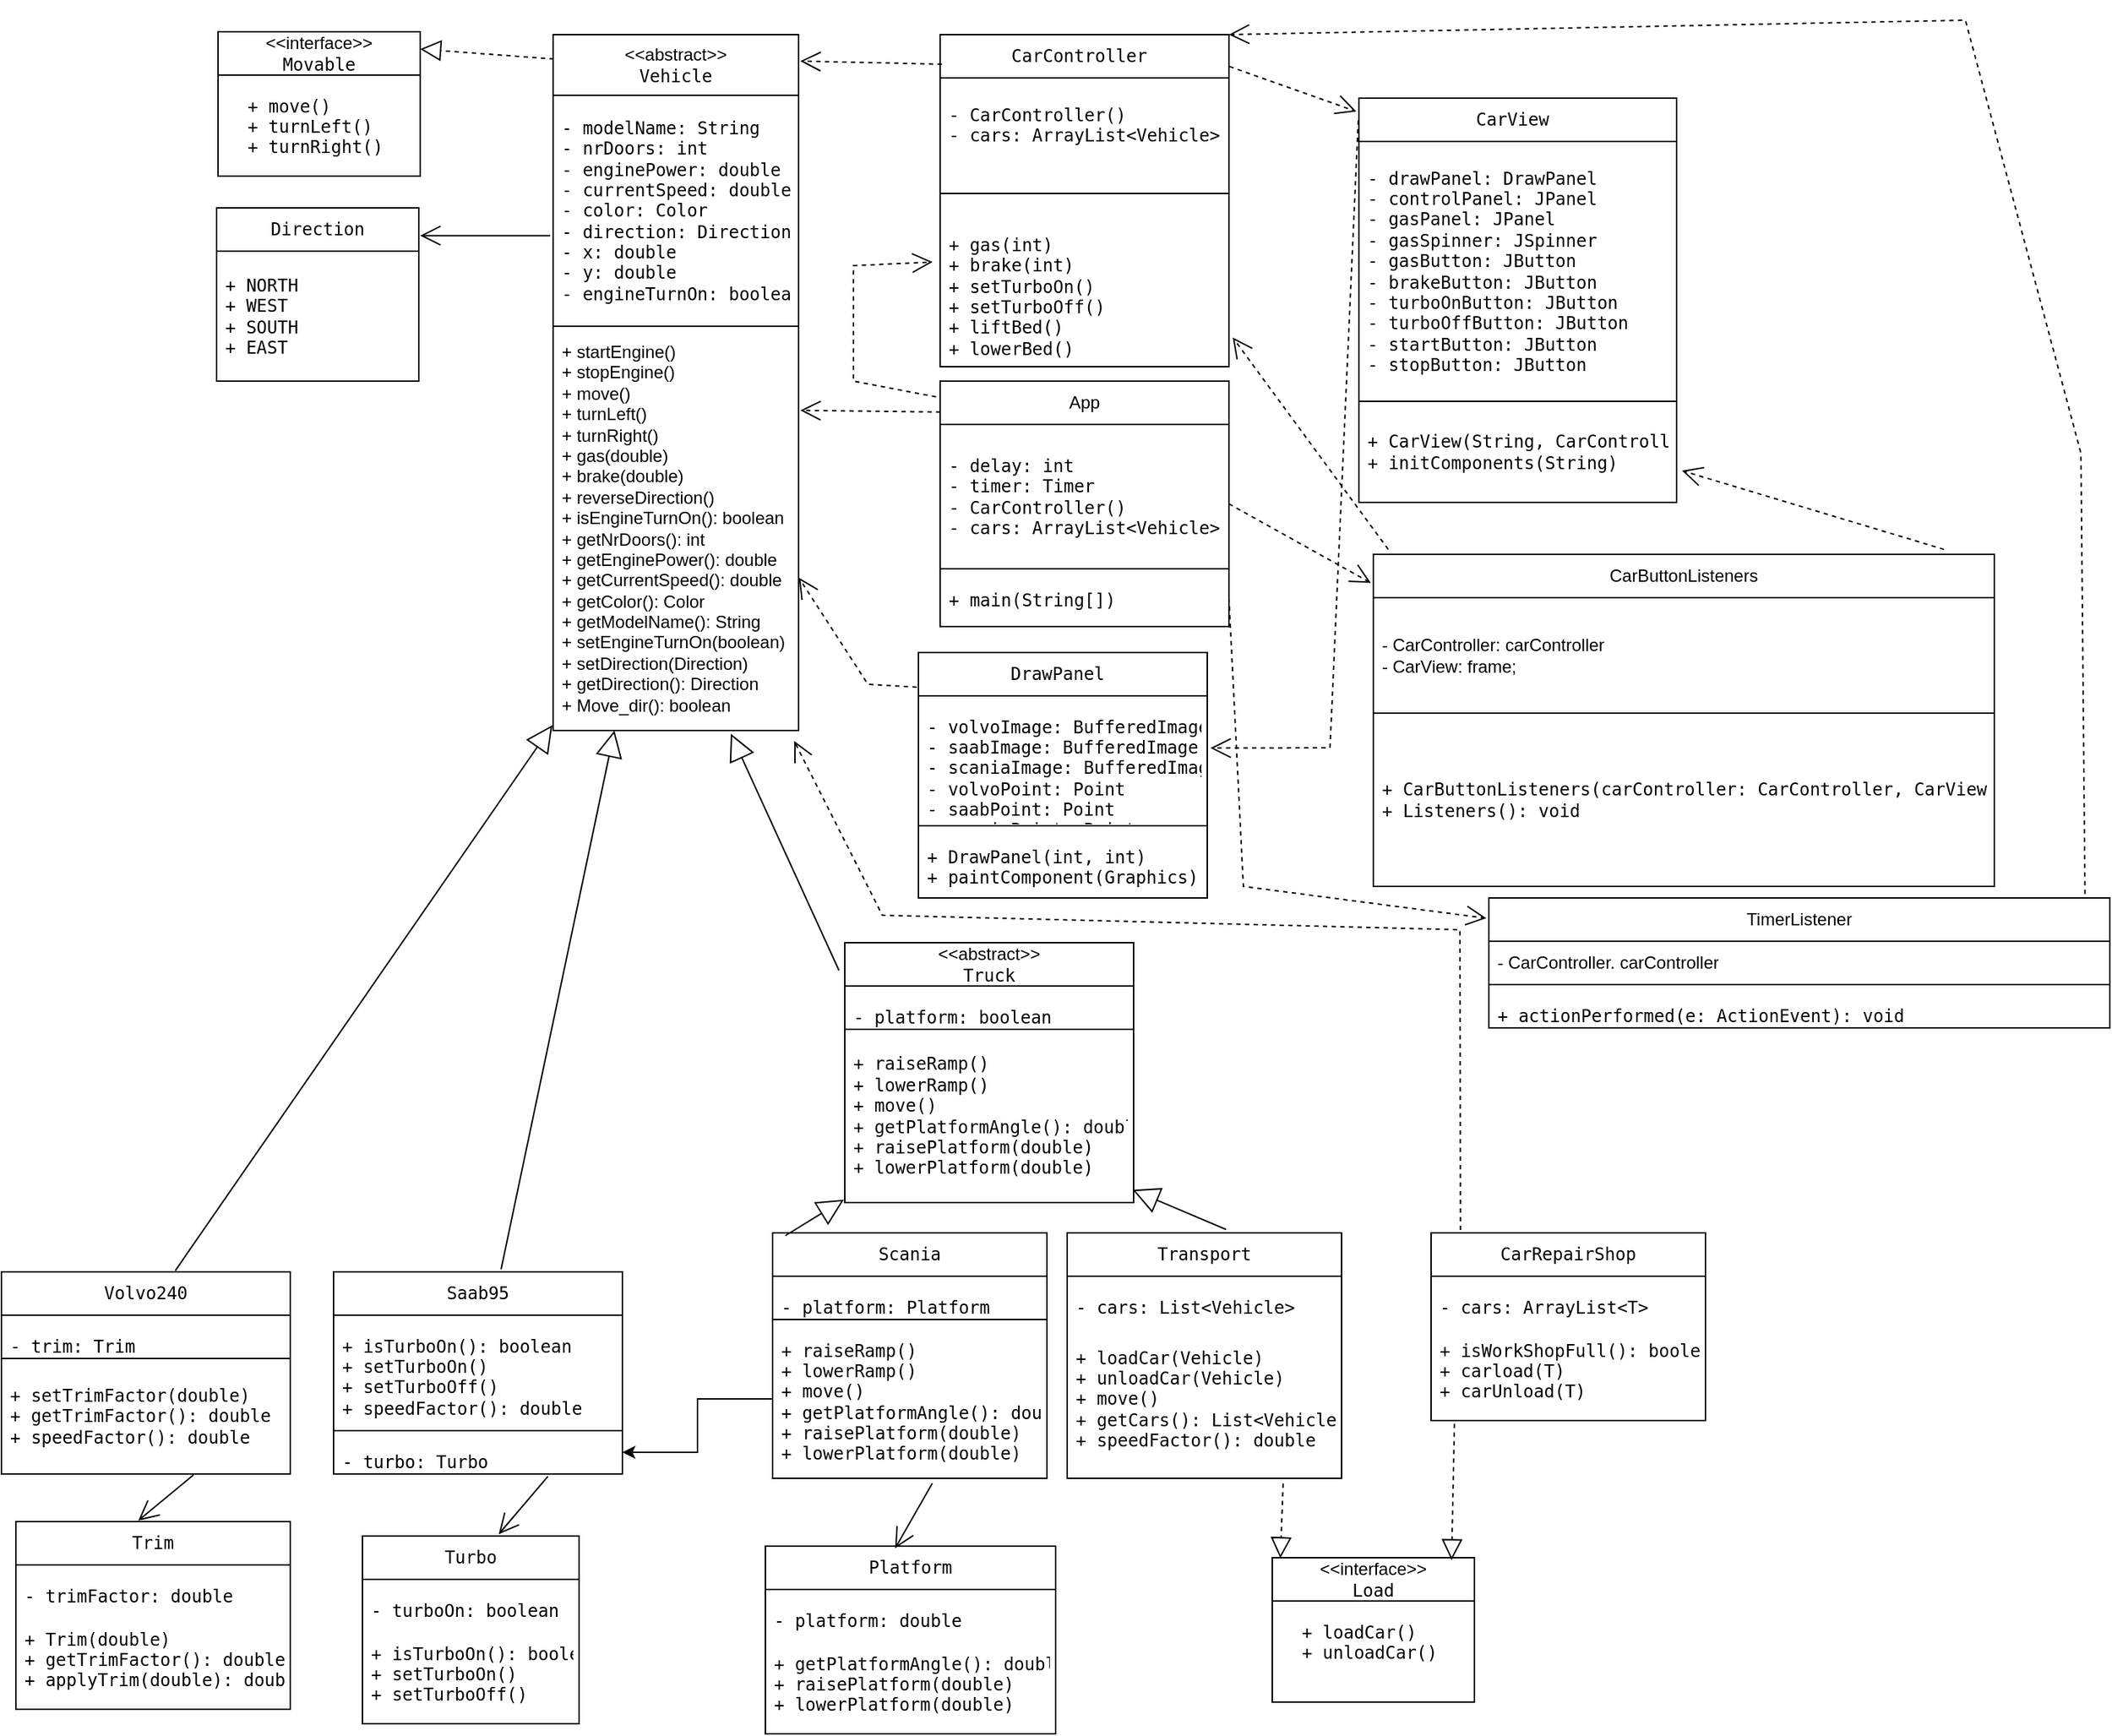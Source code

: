 <mxfile version="23.1.5" type="device">
  <diagram name="Sida-1" id="lHEdYLjpcu-sJbACgKZ6">
    <mxGraphModel dx="1822" dy="1674" grid="1" gridSize="10" guides="1" tooltips="1" connect="1" arrows="1" fold="1" page="1" pageScale="1" pageWidth="827" pageHeight="1169" math="0" shadow="0">
      <root>
        <mxCell id="0" />
        <mxCell id="1" parent="0" />
        <mxCell id="JJCAzruuCwtWmr6zrNoz-1" value="&amp;lt;&amp;lt;interface&amp;gt;&amp;gt;&lt;br&gt;&lt;code&gt;Movable&lt;/code&gt;" style="swimlane;fontStyle=0;childLayout=stackLayout;horizontal=1;startSize=30;horizontalStack=0;resizeParent=1;resizeParentMax=0;resizeLast=0;collapsible=1;marginBottom=0;whiteSpace=wrap;html=1;" parent="1" vertex="1">
          <mxGeometry x="30" y="18" width="140" height="100" as="geometry" />
        </mxCell>
        <mxCell id="JJCAzruuCwtWmr6zrNoz-2" value="&lt;pre&gt;&lt;code class=&quot;code-container&quot; role=&quot;text&quot;&gt;  + move()&lt;br/&gt;  + turnLeft()&lt;br/&gt;  + turnRight()&lt;/code&gt;&lt;/pre&gt;" style="text;strokeColor=none;fillColor=none;align=left;verticalAlign=middle;spacingLeft=4;spacingRight=4;overflow=hidden;points=[[0,0.5],[1,0.5]];portConstraint=eastwest;rotatable=0;whiteSpace=wrap;html=1;" parent="JJCAzruuCwtWmr6zrNoz-1" vertex="1">
          <mxGeometry y="30" width="140" height="70" as="geometry" />
        </mxCell>
        <mxCell id="JJCAzruuCwtWmr6zrNoz-3" value="&lt;code&gt;Direction&lt;/code&gt;" style="swimlane;fontStyle=0;childLayout=stackLayout;horizontal=1;startSize=30;horizontalStack=0;resizeParent=1;resizeParentMax=0;resizeLast=0;collapsible=1;marginBottom=0;whiteSpace=wrap;html=1;" parent="1" vertex="1">
          <mxGeometry x="29" y="140" width="140" height="120" as="geometry" />
        </mxCell>
        <mxCell id="JJCAzruuCwtWmr6zrNoz-4" value="&lt;pre&gt;&lt;code class=&quot;code-container&quot; role=&quot;text&quot;&gt;+ NORTH&lt;br/&gt;+ WEST&lt;br/&gt;+ SOUTH&lt;br/&gt;+ EAST&lt;/code&gt;&lt;/pre&gt;" style="text;strokeColor=none;fillColor=none;align=left;verticalAlign=middle;spacingLeft=4;spacingRight=4;overflow=hidden;points=[[0,0.5],[1,0.5]];portConstraint=eastwest;rotatable=0;whiteSpace=wrap;html=1;" parent="JJCAzruuCwtWmr6zrNoz-3" vertex="1">
          <mxGeometry y="30" width="140" height="90" as="geometry" />
        </mxCell>
        <mxCell id="JJCAzruuCwtWmr6zrNoz-5" value="&lt;br&gt;&lt;br&gt;&amp;lt;&amp;lt;abstract&amp;gt;&amp;gt;&lt;br&gt;&lt;code&gt;Vehicle&lt;br&gt;&lt;br&gt;&lt;br&gt;&lt;/code&gt;" style="swimlane;fontStyle=0;childLayout=stackLayout;horizontal=1;startSize=42;horizontalStack=0;resizeParent=1;resizeParentMax=0;resizeLast=0;collapsible=1;marginBottom=0;whiteSpace=wrap;html=1;" parent="1" vertex="1">
          <mxGeometry x="262" y="20" width="170" height="482" as="geometry" />
        </mxCell>
        <mxCell id="JJCAzruuCwtWmr6zrNoz-6" value="&lt;pre&gt;&lt;code class=&quot;code-container no-decoration-radius&quot; role=&quot;text&quot;&gt;- modelName: String&lt;br&gt;- nrDoors: int&lt;br&gt;- enginePower: double&lt;br&gt;- currentSpeed: double&lt;br&gt;- color: Color&lt;br&gt;- direction: Direction&lt;br&gt;- x: double&lt;br&gt;- y: double&lt;br&gt;- engineTurnOn: boolean&lt;/code&gt;&lt;/pre&gt;" style="text;strokeColor=default;fillColor=none;align=left;verticalAlign=middle;spacingLeft=4;spacingRight=4;overflow=hidden;points=[[0,0.5],[1,0.5]];portConstraint=eastwest;rotatable=0;whiteSpace=wrap;html=1;glass=0;rounded=0;" parent="JJCAzruuCwtWmr6zrNoz-5" vertex="1">
          <mxGeometry y="42" width="170" height="160" as="geometry" />
        </mxCell>
        <mxCell id="JJCAzruuCwtWmr6zrNoz-7" value="+ startEngine()&lt;br&gt;+ stopEngine()&lt;br&gt;+ move()&lt;br&gt;+ turnLeft()&lt;br&gt;+ turnRight()&lt;br&gt;+ gas(double)&lt;br&gt;+ brake(double)&lt;br&gt;+ reverseDirection()&lt;br&gt;+ isEngineTurnOn(): boolean&lt;br&gt;+ getNrDoors(): int&lt;br&gt;+ getEnginePower(): double&lt;br&gt;+ getCurrentSpeed(): double&lt;br&gt;+ getColor(): Color&lt;br&gt;+ getModelName(): String&lt;br&gt;+ setEngineTurnOn(boolean)&lt;br&gt;+ setDirection(Direction)&lt;br&gt;+ getDirection(): Direction&lt;br&gt;+ Move_dir(): boolean" style="text;strokeColor=none;fillColor=none;align=left;verticalAlign=middle;spacingLeft=4;spacingRight=4;overflow=hidden;points=[[0,0.5],[1,0.5]];portConstraint=eastwest;rotatable=0;whiteSpace=wrap;html=1;" parent="JJCAzruuCwtWmr6zrNoz-5" vertex="1">
          <mxGeometry y="202" width="170" height="280" as="geometry" />
        </mxCell>
        <mxCell id="JJCAzruuCwtWmr6zrNoz-10" value="&amp;lt;&amp;lt;abstract&amp;gt;&amp;gt;&lt;br&gt;&lt;code&gt;Truck&lt;/code&gt;" style="swimlane;fontStyle=0;childLayout=stackLayout;horizontal=1;startSize=30;horizontalStack=0;resizeParent=1;resizeParentMax=0;resizeLast=0;collapsible=1;marginBottom=0;whiteSpace=wrap;html=1;" parent="1" vertex="1">
          <mxGeometry x="464" y="649" width="200" height="180" as="geometry" />
        </mxCell>
        <mxCell id="JJCAzruuCwtWmr6zrNoz-11" value="&lt;pre&gt;&lt;code class=&quot;code-container no-decoration-radius&quot; role=&quot;text&quot;&gt;- platform: boolean&lt;/code&gt;&lt;/pre&gt;" style="text;strokeColor=default;fillColor=none;align=left;verticalAlign=middle;spacingLeft=4;spacingRight=4;overflow=hidden;points=[[0,0.5],[1,0.5]];portConstraint=eastwest;rotatable=0;whiteSpace=wrap;html=1;" parent="JJCAzruuCwtWmr6zrNoz-10" vertex="1">
          <mxGeometry y="30" width="200" height="30" as="geometry" />
        </mxCell>
        <mxCell id="JJCAzruuCwtWmr6zrNoz-12" value="&lt;pre&gt;&lt;code class=&quot;code-container no-decoration-radius&quot; role=&quot;text&quot;&gt;+ raiseRamp()&lt;br&gt;+ lowerRamp()&lt;br&gt;+ move()&lt;br&gt;+ getPlatformAngle(): double&lt;br&gt;+ raisePlatform(double)&lt;br&gt;+ lowerPlatform(double)&lt;/code&gt;&lt;/pre&gt;" style="text;strokeColor=none;fillColor=none;align=left;verticalAlign=middle;spacingLeft=4;spacingRight=4;overflow=hidden;points=[[0,0.5],[1,0.5]];portConstraint=eastwest;rotatable=0;whiteSpace=wrap;html=1;" parent="JJCAzruuCwtWmr6zrNoz-10" vertex="1">
          <mxGeometry y="60" width="200" height="120" as="geometry" />
        </mxCell>
        <mxCell id="JJCAzruuCwtWmr6zrNoz-15" value="&lt;code&gt;Saab95&lt;/code&gt;" style="swimlane;fontStyle=0;childLayout=stackLayout;horizontal=1;startSize=30;horizontalStack=0;resizeParent=1;resizeParentMax=0;resizeLast=0;collapsible=1;marginBottom=0;whiteSpace=wrap;html=1;" parent="1" vertex="1">
          <mxGeometry x="110" y="877" width="200" height="140" as="geometry" />
        </mxCell>
        <mxCell id="JJCAzruuCwtWmr6zrNoz-16" value="&lt;pre&gt;&lt;code class=&quot;code-container no-decoration-radius&quot; role=&quot;text&quot;&gt;+ isTurboOn(): boolean&lt;br&gt;+ setTurboOn()&lt;br/&gt;+ setTurboOff()&lt;br/&gt;+ speedFactor(): double&lt;/code&gt;&lt;/pre&gt;" style="text;strokeColor=none;fillColor=none;align=left;verticalAlign=middle;spacingLeft=4;spacingRight=4;overflow=hidden;points=[[0,0.5],[1,0.5]];portConstraint=eastwest;rotatable=0;whiteSpace=wrap;html=1;" parent="JJCAzruuCwtWmr6zrNoz-15" vertex="1">
          <mxGeometry y="30" width="200" height="80" as="geometry" />
        </mxCell>
        <mxCell id="JJCAzruuCwtWmr6zrNoz-17" value="&lt;pre&gt;&lt;code class=&quot;code-container no-decoration-radius&quot; role=&quot;text&quot;&gt;- turbo: Turbo&lt;/code&gt;&lt;/pre&gt;" style="text;strokeColor=default;fillColor=none;align=left;verticalAlign=middle;spacingLeft=4;spacingRight=4;overflow=hidden;points=[[0,0.5],[1,0.5]];portConstraint=eastwest;rotatable=0;whiteSpace=wrap;html=1;" parent="JJCAzruuCwtWmr6zrNoz-15" vertex="1">
          <mxGeometry y="110" width="200" height="30" as="geometry" />
        </mxCell>
        <mxCell id="JJCAzruuCwtWmr6zrNoz-18" value="&lt;code&gt;Volvo240&lt;/code&gt;" style="swimlane;fontStyle=0;childLayout=stackLayout;horizontal=1;startSize=30;horizontalStack=0;resizeParent=1;resizeParentMax=0;resizeLast=0;collapsible=1;marginBottom=0;whiteSpace=wrap;html=1;" parent="1" vertex="1">
          <mxGeometry x="-120" y="877" width="200" height="140" as="geometry" />
        </mxCell>
        <mxCell id="JJCAzruuCwtWmr6zrNoz-19" value="&lt;pre&gt;&lt;code class=&quot;code-container no-decoration-radius&quot; role=&quot;text&quot;&gt;- trim: Trim&lt;/code&gt;&lt;/pre&gt;" style="text;strokeColor=default;fillColor=none;align=left;verticalAlign=middle;spacingLeft=4;spacingRight=4;overflow=hidden;points=[[0,0.5],[1,0.5]];portConstraint=eastwest;rotatable=0;whiteSpace=wrap;html=1;" parent="JJCAzruuCwtWmr6zrNoz-18" vertex="1">
          <mxGeometry y="30" width="200" height="30" as="geometry" />
        </mxCell>
        <mxCell id="JJCAzruuCwtWmr6zrNoz-20" value="&lt;pre&gt;&lt;code class=&quot;code-container no-decoration-radius&quot; role=&quot;text&quot;&gt;+ setTrimFactor(double)&lt;br&gt;+ getTrimFactor(): double&lt;br&gt;+ speedFactor(): double&lt;/code&gt;&lt;/pre&gt;" style="text;strokeColor=none;fillColor=none;align=left;verticalAlign=middle;spacingLeft=4;spacingRight=4;overflow=hidden;points=[[0,0.5],[1,0.5]];portConstraint=eastwest;rotatable=0;whiteSpace=wrap;html=1;" parent="JJCAzruuCwtWmr6zrNoz-18" vertex="1">
          <mxGeometry y="60" width="200" height="80" as="geometry" />
        </mxCell>
        <mxCell id="JJCAzruuCwtWmr6zrNoz-21" value="&lt;code&gt;Turbo&lt;/code&gt;" style="swimlane;fontStyle=0;childLayout=stackLayout;horizontal=1;startSize=30;horizontalStack=0;resizeParent=1;resizeParentMax=0;resizeLast=0;collapsible=1;marginBottom=0;whiteSpace=wrap;html=1;" parent="1" vertex="1">
          <mxGeometry x="130" y="1060" width="150" height="130" as="geometry" />
        </mxCell>
        <mxCell id="JJCAzruuCwtWmr6zrNoz-22" value="&lt;pre&gt;&lt;code class=&quot;code-container&quot; role=&quot;text&quot;&gt;- turboOn: boolean&lt;/code&gt;&lt;/pre&gt;" style="text;strokeColor=none;fillColor=none;align=left;verticalAlign=middle;spacingLeft=4;spacingRight=4;overflow=hidden;points=[[0,0.5],[1,0.5]];portConstraint=eastwest;rotatable=0;whiteSpace=wrap;html=1;" parent="JJCAzruuCwtWmr6zrNoz-21" vertex="1">
          <mxGeometry y="30" width="150" height="30" as="geometry" />
        </mxCell>
        <mxCell id="JJCAzruuCwtWmr6zrNoz-23" value="&lt;pre&gt;&lt;code class=&quot;code-container&quot; role=&quot;text&quot;&gt;+ isTurboOn(): boolean&lt;br/&gt;+ setTurboOn()&lt;br/&gt;+ setTurboOff()&lt;/code&gt;&lt;/pre&gt;" style="text;strokeColor=none;fillColor=none;align=left;verticalAlign=middle;spacingLeft=4;spacingRight=4;overflow=hidden;points=[[0,0.5],[1,0.5]];portConstraint=eastwest;rotatable=0;whiteSpace=wrap;html=1;" parent="JJCAzruuCwtWmr6zrNoz-21" vertex="1">
          <mxGeometry y="60" width="150" height="70" as="geometry" />
        </mxCell>
        <mxCell id="JJCAzruuCwtWmr6zrNoz-24" value="&lt;code&gt;Trim&lt;br&gt;&lt;/code&gt;" style="swimlane;fontStyle=0;childLayout=stackLayout;horizontal=1;startSize=30;horizontalStack=0;resizeParent=1;resizeParentMax=0;resizeLast=0;collapsible=1;marginBottom=0;whiteSpace=wrap;html=1;" parent="1" vertex="1">
          <mxGeometry x="-110" y="1050" width="190" height="130" as="geometry" />
        </mxCell>
        <mxCell id="JJCAzruuCwtWmr6zrNoz-25" value="&lt;pre&gt;&lt;code class=&quot;code-container&quot; role=&quot;text&quot;&gt;- trimFactor: double&lt;/code&gt;&lt;/pre&gt;" style="text;strokeColor=none;fillColor=none;align=left;verticalAlign=middle;spacingLeft=4;spacingRight=4;overflow=hidden;points=[[0,0.5],[1,0.5]];portConstraint=eastwest;rotatable=0;whiteSpace=wrap;html=1;" parent="JJCAzruuCwtWmr6zrNoz-24" vertex="1">
          <mxGeometry y="30" width="190" height="30" as="geometry" />
        </mxCell>
        <mxCell id="JJCAzruuCwtWmr6zrNoz-26" value="&lt;pre&gt;&lt;code class=&quot;code-container&quot; role=&quot;text&quot;&gt;+ Trim(double)&lt;br&gt;+ getTrimFactor(): double&lt;br&gt;+ applyTrim(double): double&lt;/code&gt;&lt;/pre&gt;" style="text;strokeColor=none;fillColor=none;align=left;verticalAlign=middle;spacingLeft=4;spacingRight=4;overflow=hidden;points=[[0,0.5],[1,0.5]];portConstraint=eastwest;rotatable=0;whiteSpace=wrap;html=1;" parent="JJCAzruuCwtWmr6zrNoz-24" vertex="1">
          <mxGeometry y="60" width="190" height="70" as="geometry" />
        </mxCell>
        <mxCell id="JJCAzruuCwtWmr6zrNoz-27" value="&lt;code&gt;Scania&lt;/code&gt;" style="swimlane;fontStyle=0;childLayout=stackLayout;horizontal=1;startSize=30;horizontalStack=0;resizeParent=1;resizeParentMax=0;resizeLast=0;collapsible=1;marginBottom=0;whiteSpace=wrap;html=1;" parent="1" vertex="1">
          <mxGeometry x="414" y="850" width="190" height="170" as="geometry" />
        </mxCell>
        <mxCell id="JJCAzruuCwtWmr6zrNoz-28" value="&lt;pre&gt;&lt;code class=&quot;code-container no-decoration-radius&quot; role=&quot;text&quot;&gt;- platform: &lt;/code&gt;&lt;code class=&quot;code-container no-decoration-radius&quot; role=&quot;text&quot;&gt;Platform&lt;/code&gt;&lt;/pre&gt;" style="text;strokeColor=default;fillColor=none;align=left;verticalAlign=middle;spacingLeft=4;spacingRight=4;overflow=hidden;points=[[0,0.5],[1,0.5]];portConstraint=eastwest;rotatable=0;whiteSpace=wrap;html=1;" parent="JJCAzruuCwtWmr6zrNoz-27" vertex="1">
          <mxGeometry y="30" width="190" height="30" as="geometry" />
        </mxCell>
        <mxCell id="JJCAzruuCwtWmr6zrNoz-29" value="&lt;pre&gt;&lt;code class=&quot;code-container no-decoration-radius&quot; role=&quot;text&quot;&gt;+ raiseRamp()&lt;br&gt;+ lowerRamp()&lt;br&gt;+ move()&lt;br&gt;+ getPlatformAngle(): double&lt;br&gt;+ raisePlatform(double)&lt;br&gt;+ lowerPlatform(double)&lt;/code&gt;&lt;/pre&gt;" style="text;strokeColor=none;fillColor=none;align=left;verticalAlign=middle;spacingLeft=4;spacingRight=4;overflow=hidden;points=[[0,0.5],[1,0.5]];portConstraint=eastwest;rotatable=0;whiteSpace=wrap;html=1;" parent="JJCAzruuCwtWmr6zrNoz-27" vertex="1">
          <mxGeometry y="60" width="190" height="110" as="geometry" />
        </mxCell>
        <mxCell id="JJCAzruuCwtWmr6zrNoz-30" value="&lt;pre&gt;&lt;code class=&quot;code-container no-decoration-radius&quot; role=&quot;text&quot;&gt;Transport&lt;/code&gt;&lt;/pre&gt;" style="swimlane;fontStyle=0;childLayout=stackLayout;horizontal=1;startSize=30;horizontalStack=0;resizeParent=1;resizeParentMax=0;resizeLast=0;collapsible=1;marginBottom=0;whiteSpace=wrap;html=1;" parent="1" vertex="1">
          <mxGeometry x="618" y="850" width="190" height="170" as="geometry" />
        </mxCell>
        <mxCell id="JJCAzruuCwtWmr6zrNoz-31" value="&lt;pre&gt;&lt;code class=&quot;code-container no-decoration-radius&quot; role=&quot;text&quot;&gt;- cars: List&amp;lt;Vehicle&amp;gt;&lt;/code&gt;&lt;/pre&gt;" style="text;strokeColor=none;fillColor=none;align=left;verticalAlign=middle;spacingLeft=4;spacingRight=4;overflow=hidden;points=[[0,0.5],[1,0.5]];portConstraint=eastwest;rotatable=0;whiteSpace=wrap;html=1;" parent="JJCAzruuCwtWmr6zrNoz-30" vertex="1">
          <mxGeometry y="30" width="190" height="30" as="geometry" />
        </mxCell>
        <mxCell id="JJCAzruuCwtWmr6zrNoz-32" value="&lt;pre&gt;&lt;code class=&quot;code-container no-decoration-radius&quot; role=&quot;text&quot;&gt;+ loadCar(Vehicle)&lt;br/&gt;+ unloadCar(Vehicle)&lt;br/&gt;+ move()&lt;br/&gt;+ getCars(): List&amp;lt;Vehicle&amp;gt;&lt;br/&gt;+ speedFactor(): double&lt;/code&gt;&lt;/pre&gt;" style="text;strokeColor=none;fillColor=none;align=left;verticalAlign=middle;spacingLeft=4;spacingRight=4;overflow=hidden;points=[[0,0.5],[1,0.5]];portConstraint=eastwest;rotatable=0;whiteSpace=wrap;html=1;" parent="JJCAzruuCwtWmr6zrNoz-30" vertex="1">
          <mxGeometry y="60" width="190" height="110" as="geometry" />
        </mxCell>
        <mxCell id="JJCAzruuCwtWmr6zrNoz-33" value="&amp;lt;&amp;lt;interface&amp;gt;&amp;gt;&lt;br&gt;&lt;code&gt;Load&lt;br&gt;&lt;/code&gt;" style="swimlane;fontStyle=0;childLayout=stackLayout;horizontal=1;startSize=30;horizontalStack=0;resizeParent=1;resizeParentMax=0;resizeLast=0;collapsible=1;marginBottom=0;whiteSpace=wrap;html=1;" parent="1" vertex="1">
          <mxGeometry x="760" y="1075" width="140" height="100" as="geometry" />
        </mxCell>
        <mxCell id="JJCAzruuCwtWmr6zrNoz-34" value="&lt;pre&gt;&lt;code class=&quot;code-container&quot; role=&quot;text&quot;&gt;  + loadCar()&lt;br&gt;  + unloadCar()&lt;br&gt;&lt;/code&gt;&lt;br&gt;&lt;/pre&gt;" style="text;strokeColor=none;fillColor=none;align=left;verticalAlign=middle;spacingLeft=4;spacingRight=4;overflow=hidden;points=[[0,0.5],[1,0.5]];portConstraint=eastwest;rotatable=0;whiteSpace=wrap;html=1;" parent="JJCAzruuCwtWmr6zrNoz-33" vertex="1">
          <mxGeometry y="30" width="140" height="70" as="geometry" />
        </mxCell>
        <mxCell id="JJCAzruuCwtWmr6zrNoz-35" value="&lt;code&gt;CarRepairShop&lt;/code&gt;" style="swimlane;fontStyle=0;childLayout=stackLayout;horizontal=1;startSize=30;horizontalStack=0;resizeParent=1;resizeParentMax=0;resizeLast=0;collapsible=1;marginBottom=0;whiteSpace=wrap;html=1;" parent="1" vertex="1">
          <mxGeometry x="870" y="850" width="190" height="130" as="geometry" />
        </mxCell>
        <mxCell id="JJCAzruuCwtWmr6zrNoz-36" value="&lt;pre&gt;&lt;code class=&quot;code-container no-decoration-radius&quot; role=&quot;text&quot;&gt;- cars: ArrayList&amp;lt;T&amp;gt;&lt;/code&gt;&lt;/pre&gt;" style="text;strokeColor=none;fillColor=none;align=left;verticalAlign=middle;spacingLeft=4;spacingRight=4;overflow=hidden;points=[[0,0.5],[1,0.5]];portConstraint=eastwest;rotatable=0;whiteSpace=wrap;html=1;" parent="JJCAzruuCwtWmr6zrNoz-35" vertex="1">
          <mxGeometry y="30" width="190" height="30" as="geometry" />
        </mxCell>
        <mxCell id="JJCAzruuCwtWmr6zrNoz-37" value="&lt;pre&gt;&lt;code class=&quot;code-container no-decoration-radius&quot; role=&quot;text&quot;&gt;+ isWorkShopFull(): boolean&lt;br/&gt;+ carload(T)&lt;br&gt;+ carUnload(T)&lt;/code&gt;&lt;/pre&gt;" style="text;strokeColor=none;fillColor=none;align=left;verticalAlign=middle;spacingLeft=4;spacingRight=4;overflow=hidden;points=[[0,0.5],[1,0.5]];portConstraint=eastwest;rotatable=0;whiteSpace=wrap;html=1;" parent="JJCAzruuCwtWmr6zrNoz-35" vertex="1">
          <mxGeometry y="60" width="190" height="70" as="geometry" />
        </mxCell>
        <mxCell id="JJCAzruuCwtWmr6zrNoz-38" value="&lt;pre&gt;&lt;code class=&quot;code-container&quot; role=&quot;text&quot;&gt;CarController &lt;/code&gt;&lt;/pre&gt;" style="swimlane;fontStyle=0;childLayout=stackLayout;horizontal=1;startSize=30;horizontalStack=0;resizeParent=1;resizeParentMax=0;resizeLast=0;collapsible=1;marginBottom=0;whiteSpace=wrap;html=1;" parent="1" vertex="1">
          <mxGeometry x="530" y="20" width="200" height="230" as="geometry" />
        </mxCell>
        <mxCell id="JJCAzruuCwtWmr6zrNoz-39" value="&lt;pre&gt;&lt;code class=&quot;code-container&quot; role=&quot;text&quot;&gt;- CarController()&lt;br&gt;&lt;/code&gt;&lt;code class=&quot;code-container&quot; role=&quot;text&quot;&gt;- cars: ArrayList&amp;lt;Vehicle&amp;gt;&lt;/code&gt;&lt;code class=&quot;code-container&quot; role=&quot;text&quot;&gt;&lt;br&gt;&lt;/code&gt;&lt;br&gt;&lt;/pre&gt;" style="text;strokeColor=default;fillColor=none;align=left;verticalAlign=middle;spacingLeft=4;spacingRight=4;overflow=hidden;points=[[0,0.5],[1,0.5]];portConstraint=eastwest;rotatable=0;whiteSpace=wrap;html=1;" parent="JJCAzruuCwtWmr6zrNoz-38" vertex="1">
          <mxGeometry y="30" width="200" height="80" as="geometry" />
        </mxCell>
        <mxCell id="JJCAzruuCwtWmr6zrNoz-40" value="&lt;pre&gt;&lt;code class=&quot;code-container&quot; role=&quot;text&quot;&gt;&lt;br&gt;+ gas(int)&lt;br&gt;+ brake(int)&lt;br&gt;+ setTurboOn()&lt;br&gt;&lt;/code&gt;&lt;code class=&quot;code-container&quot; role=&quot;text&quot;&gt;+ setTurboOff()&lt;/code&gt;&lt;br&gt;&lt;code class=&quot;code-container&quot; role=&quot;text&quot;&gt;+ liftBed&lt;/code&gt;&lt;code class=&quot;code-container&quot; role=&quot;text&quot;&gt;()&lt;br&gt;&lt;/code&gt;&lt;code class=&quot;code-container&quot; role=&quot;text&quot;&gt;+ lowerBed()&lt;/code&gt;&lt;/pre&gt;" style="text;strokeColor=none;fillColor=none;align=left;verticalAlign=middle;spacingLeft=4;spacingRight=4;overflow=hidden;points=[[0,0.5],[1,0.5]];portConstraint=eastwest;rotatable=0;whiteSpace=wrap;html=1;" parent="JJCAzruuCwtWmr6zrNoz-38" vertex="1">
          <mxGeometry y="110" width="200" height="120" as="geometry" />
        </mxCell>
        <mxCell id="JJCAzruuCwtWmr6zrNoz-41" value="&lt;pre&gt;&lt;code class=&quot;code-container&quot; role=&quot;text&quot;&gt;CarView &lt;/code&gt;&lt;/pre&gt;" style="swimlane;fontStyle=0;childLayout=stackLayout;horizontal=1;startSize=30;horizontalStack=0;resizeParent=1;resizeParentMax=0;resizeLast=0;collapsible=1;marginBottom=0;whiteSpace=wrap;html=1;" parent="1" vertex="1">
          <mxGeometry x="820" y="64" width="220" height="280" as="geometry" />
        </mxCell>
        <mxCell id="JJCAzruuCwtWmr6zrNoz-42" value="&lt;pre&gt;&lt;code class=&quot;code-container&quot; role=&quot;text&quot;&gt;- drawPanel: DrawPanel&lt;br&gt;- controlPanel: JPanel&lt;br&gt;- gasPanel: JPanel&lt;br&gt;- gasSpinner: JSpinner&lt;br&gt;- gasButton: JButton&lt;br&gt;- brakeButton: JButton&lt;br&gt;- turboOnButton: JButton&lt;br&gt;- turboOffButton: JButton&lt;br&gt;- startButton: JButton&lt;br&gt;- stopButton: JButton&lt;br&gt;&lt;/code&gt;&lt;/pre&gt;" style="text;strokeColor=default;fillColor=none;align=left;verticalAlign=middle;spacingLeft=4;spacingRight=4;overflow=hidden;points=[[0,0.5],[1,0.5]];portConstraint=eastwest;rotatable=0;whiteSpace=wrap;html=1;" parent="JJCAzruuCwtWmr6zrNoz-41" vertex="1">
          <mxGeometry y="30" width="220" height="180" as="geometry" />
        </mxCell>
        <mxCell id="JJCAzruuCwtWmr6zrNoz-43" value="&lt;pre&gt;&lt;code class=&quot;code-container&quot; role=&quot;text&quot;&gt;+ CarView(String, CarController)&lt;br&gt;+ initComponents(String)&lt;/code&gt;&lt;/pre&gt;" style="text;strokeColor=none;fillColor=none;align=left;verticalAlign=middle;spacingLeft=4;spacingRight=4;overflow=hidden;points=[[0,0.5],[1,0.5]];portConstraint=eastwest;rotatable=0;whiteSpace=wrap;html=1;" parent="JJCAzruuCwtWmr6zrNoz-41" vertex="1">
          <mxGeometry y="210" width="220" height="70" as="geometry" />
        </mxCell>
        <mxCell id="JJCAzruuCwtWmr6zrNoz-44" value="&lt;pre&gt;&lt;code class=&quot;code-container&quot; role=&quot;text&quot;&gt;DrawPanel &lt;/code&gt;&lt;/pre&gt;" style="swimlane;fontStyle=0;childLayout=stackLayout;horizontal=1;startSize=30;horizontalStack=0;resizeParent=1;resizeParentMax=0;resizeLast=0;collapsible=1;marginBottom=0;whiteSpace=wrap;html=1;" parent="1" vertex="1">
          <mxGeometry x="515" y="448" width="200" height="170" as="geometry" />
        </mxCell>
        <mxCell id="JJCAzruuCwtWmr6zrNoz-45" value="&lt;pre&gt;&lt;code class=&quot;code-container&quot; role=&quot;text&quot;&gt;- volvoImage: BufferedImage&lt;br/&gt;- saabImage: BufferedImage&lt;br/&gt;- scaniaImage: BufferedImage&lt;br/&gt;- volvoPoint: Point&lt;br/&gt;- saabPoint: Point&lt;br/&gt;- scaniaPoint: Point&lt;/code&gt;&lt;/pre&gt;" style="text;strokeColor=default;fillColor=none;align=left;verticalAlign=middle;spacingLeft=4;spacingRight=4;overflow=hidden;points=[[0,0.5],[1,0.5]];portConstraint=eastwest;rotatable=0;whiteSpace=wrap;html=1;" parent="JJCAzruuCwtWmr6zrNoz-44" vertex="1">
          <mxGeometry y="30" width="200" height="90" as="geometry" />
        </mxCell>
        <mxCell id="JJCAzruuCwtWmr6zrNoz-46" value="&lt;pre&gt;&lt;code class=&quot;code-container&quot; role=&quot;text&quot;&gt;+ DrawPanel(int, int)&lt;br/&gt;+ paintComponent(Graphics)&lt;/code&gt;&lt;/pre&gt;" style="text;strokeColor=none;fillColor=none;align=left;verticalAlign=middle;spacingLeft=4;spacingRight=4;overflow=hidden;points=[[0,0.5],[1,0.5]];portConstraint=eastwest;rotatable=0;whiteSpace=wrap;html=1;" parent="JJCAzruuCwtWmr6zrNoz-44" vertex="1">
          <mxGeometry y="120" width="200" height="50" as="geometry" />
        </mxCell>
        <mxCell id="JJCAzruuCwtWmr6zrNoz-58" value="App" style="swimlane;fontStyle=0;childLayout=stackLayout;horizontal=1;startSize=30;horizontalStack=0;resizeParent=1;resizeParentMax=0;resizeLast=0;collapsible=1;marginBottom=0;whiteSpace=wrap;html=1;" parent="1" vertex="1">
          <mxGeometry x="530" y="260" width="200" height="170" as="geometry" />
        </mxCell>
        <mxCell id="JJCAzruuCwtWmr6zrNoz-59" value="&lt;pre&gt;&lt;code class=&quot;code-container&quot; role=&quot;text&quot;&gt;- delay: int&lt;br&gt;- timer: Timer&lt;br&gt;&lt;/code&gt;- &lt;code class=&quot;code-container&quot; role=&quot;text&quot;&gt;CarController()&lt;br&gt;&lt;/code&gt;&lt;code class=&quot;code-container&quot; role=&quot;text&quot;&gt;- cars: ArrayList&amp;lt;Vehicle&amp;gt;&lt;/code&gt;&lt;/pre&gt;" style="text;strokeColor=default;fillColor=none;align=left;verticalAlign=middle;spacingLeft=4;spacingRight=4;overflow=hidden;points=[[0,0.5],[1,0.5]];portConstraint=eastwest;rotatable=0;whiteSpace=wrap;html=1;" parent="JJCAzruuCwtWmr6zrNoz-58" vertex="1">
          <mxGeometry y="30" width="200" height="100" as="geometry" />
        </mxCell>
        <mxCell id="JJCAzruuCwtWmr6zrNoz-60" value="&lt;pre&gt;&lt;code class=&quot;code-container&quot; role=&quot;text&quot;&gt;+ main(String[])&lt;/code&gt;&lt;/pre&gt;" style="text;strokeColor=none;fillColor=none;align=left;verticalAlign=middle;spacingLeft=4;spacingRight=4;overflow=hidden;points=[[0,0.5],[1,0.5]];portConstraint=eastwest;rotatable=0;whiteSpace=wrap;html=1;" parent="JJCAzruuCwtWmr6zrNoz-58" vertex="1">
          <mxGeometry y="130" width="200" height="40" as="geometry" />
        </mxCell>
        <mxCell id="JJCAzruuCwtWmr6zrNoz-61" value="&lt;code&gt;Platform&lt;/code&gt;" style="swimlane;fontStyle=0;childLayout=stackLayout;horizontal=1;startSize=30;horizontalStack=0;resizeParent=1;resizeParentMax=0;resizeLast=0;collapsible=1;marginBottom=0;whiteSpace=wrap;html=1;" parent="1" vertex="1">
          <mxGeometry x="409" y="1067" width="201" height="130" as="geometry" />
        </mxCell>
        <mxCell id="JJCAzruuCwtWmr6zrNoz-62" value="&lt;pre&gt;&lt;code class=&quot;code-container no-decoration-radius&quot; role=&quot;text&quot;&gt;- platform: double&lt;/code&gt;&lt;/pre&gt;" style="text;strokeColor=none;fillColor=none;align=left;verticalAlign=middle;spacingLeft=4;spacingRight=4;overflow=hidden;points=[[0,0.5],[1,0.5]];portConstraint=eastwest;rotatable=0;whiteSpace=wrap;html=1;" parent="JJCAzruuCwtWmr6zrNoz-61" vertex="1">
          <mxGeometry y="30" width="201" height="30" as="geometry" />
        </mxCell>
        <mxCell id="JJCAzruuCwtWmr6zrNoz-63" value="&lt;pre&gt;&lt;code class=&quot;code-container no-decoration-radius&quot; role=&quot;text&quot;&gt;+ getPlatformAngle(): double&lt;br&gt;+ raisePlatform(double)&lt;br&gt;+ lowerPlatform(double)&lt;/code&gt;&lt;/pre&gt;" style="text;strokeColor=none;fillColor=none;align=left;verticalAlign=middle;spacingLeft=4;spacingRight=4;overflow=hidden;points=[[0,0.5],[1,0.5]];portConstraint=eastwest;rotatable=0;whiteSpace=wrap;html=1;" parent="JJCAzruuCwtWmr6zrNoz-61" vertex="1">
          <mxGeometry y="60" width="201" height="70" as="geometry" />
        </mxCell>
        <mxCell id="JJCAzruuCwtWmr6zrNoz-64" value="" style="endArrow=block;dashed=1;endFill=0;endSize=12;html=1;rounded=0;exitX=0.003;exitY=0.035;exitDx=0;exitDy=0;exitPerimeter=0;entryX=1;entryY=0.12;entryDx=0;entryDy=0;entryPerimeter=0;" parent="1" source="JJCAzruuCwtWmr6zrNoz-5" target="JJCAzruuCwtWmr6zrNoz-1" edge="1">
          <mxGeometry width="160" relative="1" as="geometry">
            <mxPoint x="262.51" y="34.46" as="sourcePoint" />
            <mxPoint x="170" y="37" as="targetPoint" />
          </mxGeometry>
        </mxCell>
        <mxCell id="JJCAzruuCwtWmr6zrNoz-65" value="" style="endArrow=open;endFill=1;endSize=12;html=1;rounded=0;entryX=1.007;entryY=0.16;entryDx=0;entryDy=0;entryPerimeter=0;exitX=-0.012;exitY=0.608;exitDx=0;exitDy=0;exitPerimeter=0;" parent="1" source="JJCAzruuCwtWmr6zrNoz-6" target="JJCAzruuCwtWmr6zrNoz-3" edge="1">
          <mxGeometry width="160" relative="1" as="geometry">
            <mxPoint x="414" y="160" as="sourcePoint" />
            <mxPoint x="168" y="161" as="targetPoint" />
          </mxGeometry>
        </mxCell>
        <mxCell id="JJCAzruuCwtWmr6zrNoz-66" value="" style="endArrow=block;endSize=16;endFill=0;html=1;rounded=0;entryX=0.724;entryY=1.008;entryDx=0;entryDy=0;entryPerimeter=0;exitX=-0.02;exitY=0.107;exitDx=0;exitDy=0;exitPerimeter=0;" parent="1" source="JJCAzruuCwtWmr6zrNoz-10" target="JJCAzruuCwtWmr6zrNoz-7" edge="1">
          <mxGeometry width="160" relative="1" as="geometry">
            <mxPoint x="847" y="264" as="sourcePoint" />
            <mxPoint x="762" y="328" as="targetPoint" />
          </mxGeometry>
        </mxCell>
        <mxCell id="JJCAzruuCwtWmr6zrNoz-67" value="" style="endArrow=block;endSize=16;endFill=0;html=1;rounded=0;entryX=0.25;entryY=1;entryDx=0;entryDy=0;exitX=0.58;exitY=-0.013;exitDx=0;exitDy=0;exitPerimeter=0;" parent="1" source="JJCAzruuCwtWmr6zrNoz-15" target="JJCAzruuCwtWmr6zrNoz-5" edge="1">
          <mxGeometry width="160" relative="1" as="geometry">
            <mxPoint x="325" y="585" as="sourcePoint" />
            <mxPoint x="250" y="535" as="targetPoint" />
          </mxGeometry>
        </mxCell>
        <mxCell id="JJCAzruuCwtWmr6zrNoz-68" value="" style="endArrow=block;endSize=16;endFill=0;html=1;rounded=0;entryX=0.997;entryY=0.927;entryDx=0;entryDy=0;entryPerimeter=0;exitX=0.579;exitY=-0.014;exitDx=0;exitDy=0;exitPerimeter=0;" parent="1" source="JJCAzruuCwtWmr6zrNoz-30" target="JJCAzruuCwtWmr6zrNoz-12" edge="1">
          <mxGeometry width="160" relative="1" as="geometry">
            <mxPoint x="720" y="840" as="sourcePoint" />
            <mxPoint x="690" y="760" as="targetPoint" />
          </mxGeometry>
        </mxCell>
        <mxCell id="JJCAzruuCwtWmr6zrNoz-69" value="" style="endArrow=block;endSize=16;endFill=0;html=1;rounded=0;entryX=-0.003;entryY=0.983;entryDx=0;entryDy=0;entryPerimeter=0;exitX=0.047;exitY=0.011;exitDx=0;exitDy=0;exitPerimeter=0;" parent="1" target="JJCAzruuCwtWmr6zrNoz-12" edge="1" source="JJCAzruuCwtWmr6zrNoz-27">
          <mxGeometry width="160" relative="1" as="geometry">
            <mxPoint x="423.41" y="845.24" as="sourcePoint" />
            <mxPoint x="448.0" y="785.28" as="targetPoint" />
          </mxGeometry>
        </mxCell>
        <mxCell id="JJCAzruuCwtWmr6zrNoz-73" value="" style="endArrow=open;endFill=1;endSize=12;html=1;rounded=0;entryX=0.447;entryY=0.012;entryDx=0;entryDy=0;entryPerimeter=0;exitX=0.582;exitY=1.032;exitDx=0;exitDy=0;exitPerimeter=0;" parent="1" source="JJCAzruuCwtWmr6zrNoz-29" target="JJCAzruuCwtWmr6zrNoz-61" edge="1">
          <mxGeometry width="160" relative="1" as="geometry">
            <mxPoint x="520.705" y="1064" as="sourcePoint" />
            <mxPoint x="520.0" y="1018.41" as="targetPoint" />
          </mxGeometry>
        </mxCell>
        <mxCell id="JJCAzruuCwtWmr6zrNoz-74" value="" style="endArrow=open;endFill=1;endSize=12;html=1;rounded=0;exitX=0.665;exitY=1.008;exitDx=0;exitDy=0;exitPerimeter=0;entryX=0.446;entryY=-0.005;entryDx=0;entryDy=0;entryPerimeter=0;" parent="1" source="JJCAzruuCwtWmr6zrNoz-20" target="JJCAzruuCwtWmr6zrNoz-24" edge="1">
          <mxGeometry width="160" relative="1" as="geometry">
            <mxPoint x="24" y="1057" as="sourcePoint" />
            <mxPoint y="1030" as="targetPoint" />
          </mxGeometry>
        </mxCell>
        <mxCell id="JJCAzruuCwtWmr6zrNoz-75" value="" style="endArrow=open;endSize=12;dashed=1;html=1;rounded=0;exitX=0.107;exitY=-0.015;exitDx=0;exitDy=0;exitPerimeter=0;entryX=0.982;entryY=1.026;entryDx=0;entryDy=0;entryPerimeter=0;" parent="1" source="JJCAzruuCwtWmr6zrNoz-35" target="JJCAzruuCwtWmr6zrNoz-7" edge="1">
          <mxGeometry width="160" relative="1" as="geometry">
            <mxPoint x="970" y="660" as="sourcePoint" />
            <mxPoint x="890" y="610" as="targetPoint" />
            <Array as="points">
              <mxPoint x="890" y="640" />
              <mxPoint x="490" y="630" />
            </Array>
          </mxGeometry>
        </mxCell>
        <mxCell id="JJCAzruuCwtWmr6zrNoz-76" value="" style="endArrow=block;dashed=1;endFill=0;endSize=12;html=1;rounded=0;entryX=0.04;entryY=0.003;entryDx=0;entryDy=0;entryPerimeter=0;exitX=0.787;exitY=1.033;exitDx=0;exitDy=0;exitPerimeter=0;" parent="1" source="JJCAzruuCwtWmr6zrNoz-32" target="JJCAzruuCwtWmr6zrNoz-33" edge="1">
          <mxGeometry width="160" relative="1" as="geometry">
            <mxPoint x="750" y="1040" as="sourcePoint" />
            <mxPoint x="820" y="1030" as="targetPoint" />
          </mxGeometry>
        </mxCell>
        <mxCell id="JJCAzruuCwtWmr6zrNoz-77" value="" style="endArrow=block;dashed=1;endFill=0;endSize=12;html=1;rounded=0;entryX=0.887;entryY=0.017;entryDx=0;entryDy=0;entryPerimeter=0;exitX=0.085;exitY=1.032;exitDx=0;exitDy=0;exitPerimeter=0;" parent="1" source="JJCAzruuCwtWmr6zrNoz-37" target="JJCAzruuCwtWmr6zrNoz-33" edge="1">
          <mxGeometry width="160" relative="1" as="geometry">
            <mxPoint x="840" y="980" as="sourcePoint" />
            <mxPoint x="881" y="980" as="targetPoint" />
          </mxGeometry>
        </mxCell>
        <mxCell id="JJCAzruuCwtWmr6zrNoz-79" value="" style="endArrow=open;endSize=12;dashed=1;html=1;rounded=0;entryX=1.007;entryY=0.038;entryDx=0;entryDy=0;entryPerimeter=0;exitX=0.006;exitY=0.089;exitDx=0;exitDy=0;exitPerimeter=0;" parent="1" source="JJCAzruuCwtWmr6zrNoz-38" target="JJCAzruuCwtWmr6zrNoz-5" edge="1">
          <mxGeometry width="160" relative="1" as="geometry">
            <mxPoint x="520" y="139" as="sourcePoint" />
            <mxPoint x="432" y="42" as="targetPoint" />
          </mxGeometry>
        </mxCell>
        <mxCell id="JJCAzruuCwtWmr6zrNoz-80" value="" style="endArrow=open;endSize=12;dashed=1;html=1;rounded=0;entryX=1.007;entryY=0.208;entryDx=0;entryDy=0;entryPerimeter=0;exitX=0.001;exitY=0.126;exitDx=0;exitDy=0;exitPerimeter=0;" parent="1" source="JJCAzruuCwtWmr6zrNoz-58" target="JJCAzruuCwtWmr6zrNoz-7" edge="1">
          <mxGeometry width="160" relative="1" as="geometry">
            <mxPoint x="530" y="292" as="sourcePoint" />
            <mxPoint x="432" y="290" as="targetPoint" />
          </mxGeometry>
        </mxCell>
        <mxCell id="JJCAzruuCwtWmr6zrNoz-81" value="" style="endArrow=open;endSize=12;dashed=1;html=1;rounded=0;exitX=-0.006;exitY=0.141;exitDx=0;exitDy=0;exitPerimeter=0;entryX=1.001;entryY=0.622;entryDx=0;entryDy=0;entryPerimeter=0;" parent="1" source="JJCAzruuCwtWmr6zrNoz-44" target="JJCAzruuCwtWmr6zrNoz-7" edge="1">
          <mxGeometry width="160" relative="1" as="geometry">
            <mxPoint x="550" y="548" as="sourcePoint" />
            <mxPoint x="593" y="358" as="targetPoint" />
            <Array as="points">
              <mxPoint x="480" y="470" />
            </Array>
          </mxGeometry>
        </mxCell>
        <mxCell id="JJCAzruuCwtWmr6zrNoz-83" value="" style="endArrow=open;endSize=12;dashed=1;html=1;rounded=0;exitX=-0.002;exitY=0.055;exitDx=0;exitDy=0;exitPerimeter=0;entryX=1.011;entryY=0.402;entryDx=0;entryDy=0;entryPerimeter=0;" parent="1" source="JJCAzruuCwtWmr6zrNoz-41" target="JJCAzruuCwtWmr6zrNoz-45" edge="1">
          <mxGeometry width="160" relative="1" as="geometry">
            <mxPoint x="810" y="80" as="sourcePoint" />
            <mxPoint x="780" y="540" as="targetPoint" />
            <Array as="points">
              <mxPoint x="800" y="514" />
            </Array>
          </mxGeometry>
        </mxCell>
        <mxCell id="le68QiOECtA-b45OhrjA-2" value="" style="endArrow=block;endSize=16;endFill=0;html=1;rounded=0;entryX=-0.003;entryY=0.987;entryDx=0;entryDy=0;exitX=0.602;exitY=-0.006;exitDx=0;exitDy=0;exitPerimeter=0;entryPerimeter=0;" parent="1" source="JJCAzruuCwtWmr6zrNoz-18" target="JJCAzruuCwtWmr6zrNoz-7" edge="1">
          <mxGeometry width="160" relative="1" as="geometry">
            <mxPoint x="1" y="863" as="sourcePoint" />
            <mxPoint x="80" y="490" as="targetPoint" />
          </mxGeometry>
        </mxCell>
        <mxCell id="le68QiOECtA-b45OhrjA-6" value="CarButtonListeners" style="swimlane;fontStyle=0;childLayout=stackLayout;horizontal=1;startSize=30;horizontalStack=0;resizeParent=1;resizeParentMax=0;resizeLast=0;collapsible=1;marginBottom=0;whiteSpace=wrap;html=1;" parent="1" vertex="1">
          <mxGeometry x="830" y="380" width="430" height="230" as="geometry" />
        </mxCell>
        <mxCell id="le68QiOECtA-b45OhrjA-7" value="- CarController: carController&lt;br&gt;- CarView: frame;" style="text;strokeColor=default;fillColor=none;align=left;verticalAlign=middle;spacingLeft=4;spacingRight=4;overflow=hidden;points=[[0,0.5],[1,0.5]];portConstraint=eastwest;rotatable=0;whiteSpace=wrap;html=1;" parent="le68QiOECtA-b45OhrjA-6" vertex="1">
          <mxGeometry y="30" width="430" height="80" as="geometry" />
        </mxCell>
        <mxCell id="le68QiOECtA-b45OhrjA-8" value="&lt;pre&gt;&lt;code class=&quot;!whitespace-pre hljs language-plantuml&quot;&gt;+ CarButtonListeners(carController: CarController, CarView frame&lt;/code&gt;&lt;code class=&quot;!whitespace-pre hljs language-plantuml&quot;&gt;)&lt;br&gt;+ Listeners(): void&lt;/code&gt;&lt;/pre&gt;" style="text;strokeColor=none;fillColor=none;align=left;verticalAlign=middle;spacingLeft=4;spacingRight=4;overflow=hidden;points=[[0,0.5],[1,0.5]];portConstraint=eastwest;rotatable=0;whiteSpace=wrap;html=1;" parent="le68QiOECtA-b45OhrjA-6" vertex="1">
          <mxGeometry y="110" width="430" height="120" as="geometry" />
        </mxCell>
        <mxCell id="le68QiOECtA-b45OhrjA-9" value="" style="endArrow=open;endSize=12;dashed=1;html=1;rounded=0;entryX=1.017;entryY=0.686;entryDx=0;entryDy=0;entryPerimeter=0;exitX=0.919;exitY=-0.015;exitDx=0;exitDy=0;exitPerimeter=0;" parent="1" source="le68QiOECtA-b45OhrjA-6" target="JJCAzruuCwtWmr6zrNoz-43" edge="1">
          <mxGeometry width="160" relative="1" as="geometry">
            <mxPoint x="1180" y="357" as="sourcePoint" />
            <mxPoint x="1089" y="310" as="targetPoint" />
          </mxGeometry>
        </mxCell>
        <mxCell id="le68QiOECtA-b45OhrjA-10" value="" style="endArrow=open;endSize=12;dashed=1;html=1;rounded=0;entryX=1.013;entryY=0.831;entryDx=0;entryDy=0;entryPerimeter=0;exitX=0.024;exitY=-0.015;exitDx=0;exitDy=0;exitPerimeter=0;" parent="1" source="le68QiOECtA-b45OhrjA-6" target="JJCAzruuCwtWmr6zrNoz-40" edge="1">
          <mxGeometry width="160" relative="1" as="geometry">
            <mxPoint x="920.5" y="405" as="sourcePoint" />
            <mxPoint x="739.5" y="350" as="targetPoint" />
          </mxGeometry>
        </mxCell>
        <mxCell id="le68QiOECtA-b45OhrjA-11" value="" style="endArrow=open;endSize=12;dashed=1;html=1;rounded=0;entryX=-0.026;entryY=0.396;entryDx=0;entryDy=0;entryPerimeter=0;exitX=-0.014;exitY=0.064;exitDx=0;exitDy=0;exitPerimeter=0;" parent="1" source="JJCAzruuCwtWmr6zrNoz-58" target="JJCAzruuCwtWmr6zrNoz-40" edge="1">
          <mxGeometry width="160" relative="1" as="geometry">
            <mxPoint x="540" y="291" as="sourcePoint" />
            <mxPoint x="443" y="290" as="targetPoint" />
            <Array as="points">
              <mxPoint x="470" y="260" />
              <mxPoint x="470" y="180" />
            </Array>
          </mxGeometry>
        </mxCell>
        <mxCell id="le68QiOECtA-b45OhrjA-12" value="" style="endArrow=open;endSize=12;dashed=1;html=1;rounded=0;entryX=-0.004;entryY=0.086;entryDx=0;entryDy=0;entryPerimeter=0;exitX=1;exitY=0.5;exitDx=0;exitDy=0;" parent="1" source="JJCAzruuCwtWmr6zrNoz-58" target="le68QiOECtA-b45OhrjA-6" edge="1">
          <mxGeometry width="160" relative="1" as="geometry">
            <mxPoint x="850" y="568.5" as="sourcePoint" />
            <mxPoint x="743" y="421.5" as="targetPoint" />
          </mxGeometry>
        </mxCell>
        <mxCell id="le68QiOECtA-b45OhrjA-16" value="TimerListener" style="swimlane;fontStyle=0;childLayout=stackLayout;horizontal=1;startSize=30;horizontalStack=0;resizeParent=1;resizeParentMax=0;resizeLast=0;collapsible=1;marginBottom=0;whiteSpace=wrap;html=1;" parent="1" vertex="1">
          <mxGeometry x="910" y="618" width="430" height="90" as="geometry" />
        </mxCell>
        <mxCell id="le68QiOECtA-b45OhrjA-17" value="- CarController. carController" style="text;strokeColor=default;fillColor=none;align=left;verticalAlign=middle;spacingLeft=4;spacingRight=4;overflow=hidden;points=[[0,0.5],[1,0.5]];portConstraint=eastwest;rotatable=0;whiteSpace=wrap;html=1;" parent="le68QiOECtA-b45OhrjA-16" vertex="1">
          <mxGeometry y="30" width="430" height="30" as="geometry" />
        </mxCell>
        <mxCell id="le68QiOECtA-b45OhrjA-18" value="&lt;pre&gt;+ actionPerformed(e: ActionEvent): void &lt;/pre&gt;" style="text;strokeColor=none;fillColor=none;align=left;verticalAlign=middle;spacingLeft=4;spacingRight=4;overflow=hidden;points=[[0,0.5],[1,0.5]];portConstraint=eastwest;rotatable=0;whiteSpace=wrap;html=1;" parent="le68QiOECtA-b45OhrjA-16" vertex="1">
          <mxGeometry y="60" width="430" height="30" as="geometry" />
        </mxCell>
        <mxCell id="le68QiOECtA-b45OhrjA-21" value="" style="endArrow=open;endSize=12;dashed=1;html=1;rounded=0;exitX=0.96;exitY=-0.03;exitDx=0;exitDy=0;exitPerimeter=0;entryX=1;entryY=0;entryDx=0;entryDy=0;" parent="1" source="le68QiOECtA-b45OhrjA-16" target="JJCAzruuCwtWmr6zrNoz-38" edge="1">
          <mxGeometry width="160" relative="1" as="geometry">
            <mxPoint x="1235" y="387" as="sourcePoint" />
            <mxPoint x="680" y="10" as="targetPoint" />
            <Array as="points">
              <mxPoint x="1320" y="310" />
              <mxPoint x="1240" y="10" />
            </Array>
          </mxGeometry>
        </mxCell>
        <mxCell id="le68QiOECtA-b45OhrjA-22" value="" style="endArrow=open;endSize=12;dashed=1;html=1;rounded=0;exitX=1;exitY=0.5;exitDx=0;exitDy=0;entryX=-0.004;entryY=0.156;entryDx=0;entryDy=0;entryPerimeter=0;" parent="1" source="JJCAzruuCwtWmr6zrNoz-60" target="le68QiOECtA-b45OhrjA-16" edge="1">
          <mxGeometry width="160" relative="1" as="geometry">
            <mxPoint x="740" y="355" as="sourcePoint" />
            <mxPoint x="780" y="620" as="targetPoint" />
            <Array as="points">
              <mxPoint x="740" y="610" />
            </Array>
          </mxGeometry>
        </mxCell>
        <mxCell id="le68QiOECtA-b45OhrjA-23" value="" style="endArrow=open;endSize=12;dashed=1;html=1;rounded=0;entryX=-0.008;entryY=0.033;entryDx=0;entryDy=0;entryPerimeter=0;exitX=1.002;exitY=0.096;exitDx=0;exitDy=0;exitPerimeter=0;" parent="1" source="JJCAzruuCwtWmr6zrNoz-38" target="JJCAzruuCwtWmr6zrNoz-41" edge="1">
          <mxGeometry width="160" relative="1" as="geometry">
            <mxPoint x="847" y="237" as="sourcePoint" />
            <mxPoint x="740" y="90" as="targetPoint" />
          </mxGeometry>
        </mxCell>
        <mxCell id="4MmbgW8elA_M7aJNAo-i-1" value="" style="edgeStyle=orthogonalEdgeStyle;rounded=0;orthogonalLoop=1;jettySize=auto;html=1;" edge="1" parent="1" source="JJCAzruuCwtWmr6zrNoz-29" target="JJCAzruuCwtWmr6zrNoz-17">
          <mxGeometry relative="1" as="geometry" />
        </mxCell>
        <mxCell id="JJCAzruuCwtWmr6zrNoz-70" value="" style="endArrow=open;endFill=1;endSize=12;html=1;rounded=0;entryX=0.629;entryY=-0.01;entryDx=0;entryDy=0;entryPerimeter=0;exitX=0.742;exitY=1.057;exitDx=0;exitDy=0;exitPerimeter=0;" parent="1" source="JJCAzruuCwtWmr6zrNoz-17" target="JJCAzruuCwtWmr6zrNoz-21" edge="1">
          <mxGeometry width="160" relative="1" as="geometry">
            <mxPoint x="241" y="1060" as="sourcePoint" />
            <mxPoint x="240" y="1030" as="targetPoint" />
          </mxGeometry>
        </mxCell>
      </root>
    </mxGraphModel>
  </diagram>
</mxfile>

